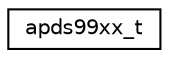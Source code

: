 digraph "Graphical Class Hierarchy"
{
 // LATEX_PDF_SIZE
  edge [fontname="Helvetica",fontsize="10",labelfontname="Helvetica",labelfontsize="10"];
  node [fontname="Helvetica",fontsize="10",shape=record];
  rankdir="LR";
  Node0 [label="apds99xx_t",height=0.2,width=0.4,color="black", fillcolor="white", style="filled",URL="$structapds99xx__t.html",tooltip="APDS99XX sensor device data structure type."];
}
